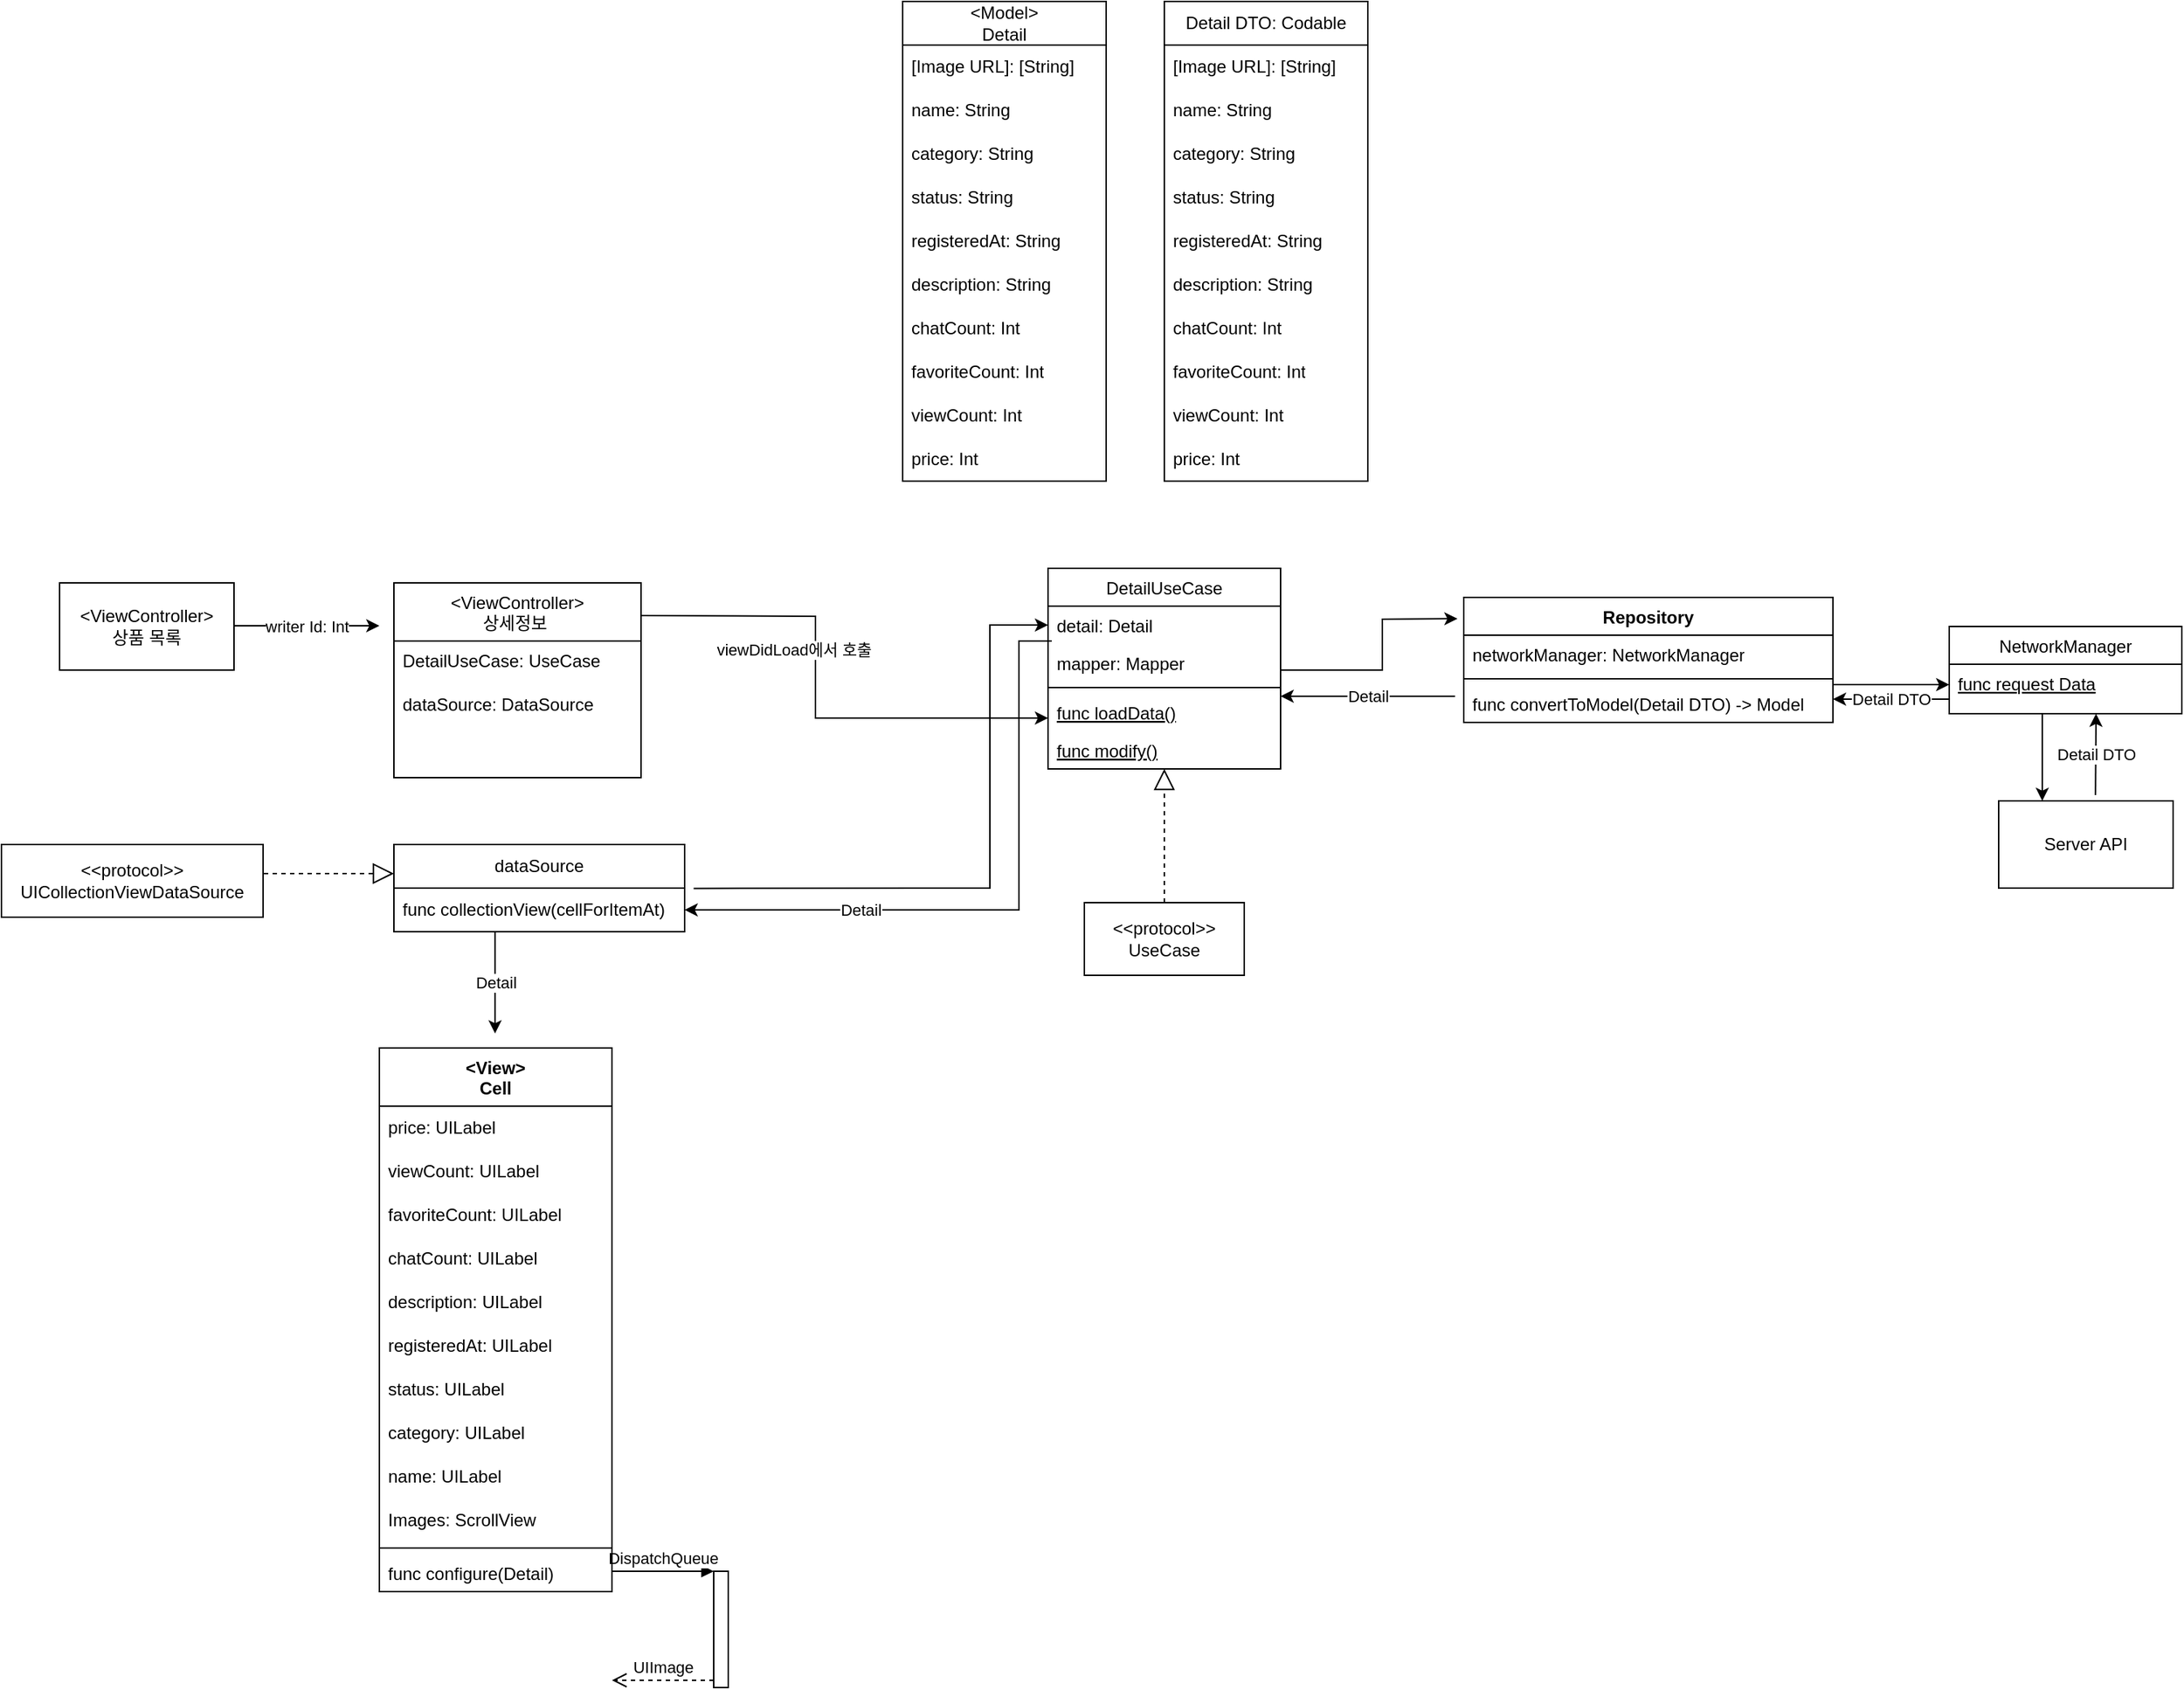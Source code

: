 <mxfile version="21.3.2" type="github">
  <diagram id="C5RBs43oDa-KdzZeNtuy" name="Page-1">
    <mxGraphModel dx="1418" dy="720" grid="1" gridSize="10" guides="1" tooltips="1" connect="1" arrows="1" fold="1" page="1" pageScale="1" pageWidth="827" pageHeight="1169" math="0" shadow="0">
      <root>
        <mxCell id="WIyWlLk6GJQsqaUBKTNV-0" />
        <mxCell id="WIyWlLk6GJQsqaUBKTNV-1" parent="WIyWlLk6GJQsqaUBKTNV-0" />
        <mxCell id="mG0aYbefRBXaxHz0s04s-0" value="&lt;ViewController&gt;&#xa;상세정보 " style="swimlane;fontStyle=0;align=center;verticalAlign=top;childLayout=stackLayout;horizontal=1;startSize=40;horizontalStack=0;resizeParent=1;resizeLast=0;collapsible=1;marginBottom=0;rounded=0;shadow=0;strokeWidth=1;" vertex="1" parent="WIyWlLk6GJQsqaUBKTNV-1">
          <mxGeometry x="270" y="600" width="170" height="134" as="geometry">
            <mxRectangle x="550" y="140" width="160" height="26" as="alternateBounds" />
          </mxGeometry>
        </mxCell>
        <mxCell id="mG0aYbefRBXaxHz0s04s-1" value="DetailUseCase: UseCase" style="text;align=left;verticalAlign=top;spacingLeft=4;spacingRight=4;overflow=hidden;rotatable=0;points=[[0,0.5],[1,0.5]];portConstraint=eastwest;" vertex="1" parent="mG0aYbefRBXaxHz0s04s-0">
          <mxGeometry y="40" width="170" height="30" as="geometry" />
        </mxCell>
        <mxCell id="mG0aYbefRBXaxHz0s04s-82" value="dataSource: DataSource" style="text;align=left;verticalAlign=top;spacingLeft=4;spacingRight=4;overflow=hidden;rotatable=0;points=[[0,0.5],[1,0.5]];portConstraint=eastwest;" vertex="1" parent="mG0aYbefRBXaxHz0s04s-0">
          <mxGeometry y="70" width="170" height="30" as="geometry" />
        </mxCell>
        <mxCell id="mG0aYbefRBXaxHz0s04s-10" value="&amp;lt;ViewController&amp;gt;&lt;br&gt;상품 목록" style="rounded=0;whiteSpace=wrap;html=1;" vertex="1" parent="WIyWlLk6GJQsqaUBKTNV-1">
          <mxGeometry x="40" y="600" width="120" height="60" as="geometry" />
        </mxCell>
        <mxCell id="mG0aYbefRBXaxHz0s04s-11" value="" style="endArrow=classic;html=1;rounded=0;" edge="1" parent="WIyWlLk6GJQsqaUBKTNV-1">
          <mxGeometry relative="1" as="geometry">
            <mxPoint x="160" y="629.5" as="sourcePoint" />
            <mxPoint x="260" y="629.5" as="targetPoint" />
          </mxGeometry>
        </mxCell>
        <mxCell id="mG0aYbefRBXaxHz0s04s-12" value="writer Id: Int" style="edgeLabel;resizable=0;html=1;align=center;verticalAlign=middle;" connectable="0" vertex="1" parent="mG0aYbefRBXaxHz0s04s-11">
          <mxGeometry relative="1" as="geometry" />
        </mxCell>
        <mxCell id="mG0aYbefRBXaxHz0s04s-13" value="DetailUseCase" style="swimlane;fontStyle=0;align=center;verticalAlign=top;childLayout=stackLayout;horizontal=1;startSize=26;horizontalStack=0;resizeParent=1;resizeLast=0;collapsible=1;marginBottom=0;rounded=0;shadow=0;strokeWidth=1;" vertex="1" parent="WIyWlLk6GJQsqaUBKTNV-1">
          <mxGeometry x="720" y="590" width="160" height="138" as="geometry">
            <mxRectangle x="130" y="380" width="160" height="26" as="alternateBounds" />
          </mxGeometry>
        </mxCell>
        <mxCell id="mG0aYbefRBXaxHz0s04s-14" value="detail: Detail" style="text;align=left;verticalAlign=top;spacingLeft=4;spacingRight=4;overflow=hidden;rotatable=0;points=[[0,0.5],[1,0.5]];portConstraint=eastwest;" vertex="1" parent="mG0aYbefRBXaxHz0s04s-13">
          <mxGeometry y="26" width="160" height="26" as="geometry" />
        </mxCell>
        <mxCell id="mG0aYbefRBXaxHz0s04s-153" value="mapper: Mapper" style="text;strokeColor=none;fillColor=none;align=left;verticalAlign=top;spacingLeft=4;spacingRight=4;overflow=hidden;rotatable=0;points=[[0,0.5],[1,0.5]];portConstraint=eastwest;whiteSpace=wrap;html=1;" vertex="1" parent="mG0aYbefRBXaxHz0s04s-13">
          <mxGeometry y="52" width="160" height="26" as="geometry" />
        </mxCell>
        <mxCell id="mG0aYbefRBXaxHz0s04s-16" value="" style="line;html=1;strokeWidth=1;align=left;verticalAlign=middle;spacingTop=-1;spacingLeft=3;spacingRight=3;rotatable=0;labelPosition=right;points=[];portConstraint=eastwest;" vertex="1" parent="mG0aYbefRBXaxHz0s04s-13">
          <mxGeometry y="78" width="160" height="8" as="geometry" />
        </mxCell>
        <mxCell id="mG0aYbefRBXaxHz0s04s-17" value="func loadData()" style="text;align=left;verticalAlign=top;spacingLeft=4;spacingRight=4;overflow=hidden;rotatable=0;points=[[0,0.5],[1,0.5]];portConstraint=eastwest;fontStyle=4" vertex="1" parent="mG0aYbefRBXaxHz0s04s-13">
          <mxGeometry y="86" width="160" height="26" as="geometry" />
        </mxCell>
        <mxCell id="mG0aYbefRBXaxHz0s04s-126" value="func modify()" style="text;align=left;verticalAlign=top;spacingLeft=4;spacingRight=4;overflow=hidden;rotatable=0;points=[[0,0.5],[1,0.5]];portConstraint=eastwest;fontStyle=4" vertex="1" parent="mG0aYbefRBXaxHz0s04s-13">
          <mxGeometry y="112" width="160" height="26" as="geometry" />
        </mxCell>
        <mxCell id="mG0aYbefRBXaxHz0s04s-156" value="" style="endArrow=block;dashed=1;endFill=0;endSize=12;html=1;rounded=0;exitX=0.5;exitY=0;exitDx=0;exitDy=0;" edge="1" parent="mG0aYbefRBXaxHz0s04s-13" source="mG0aYbefRBXaxHz0s04s-154">
          <mxGeometry width="160" relative="1" as="geometry">
            <mxPoint x="-80" y="138" as="sourcePoint" />
            <mxPoint x="80" y="138" as="targetPoint" />
          </mxGeometry>
        </mxCell>
        <mxCell id="mG0aYbefRBXaxHz0s04s-20" value="NetworkManager" style="swimlane;fontStyle=0;align=center;verticalAlign=top;childLayout=stackLayout;horizontal=1;startSize=26;horizontalStack=0;resizeParent=1;resizeLast=0;collapsible=1;marginBottom=0;rounded=0;shadow=0;strokeWidth=1;" vertex="1" parent="WIyWlLk6GJQsqaUBKTNV-1">
          <mxGeometry x="1340" y="630" width="160" height="60" as="geometry">
            <mxRectangle x="130" y="380" width="160" height="26" as="alternateBounds" />
          </mxGeometry>
        </mxCell>
        <mxCell id="mG0aYbefRBXaxHz0s04s-24" value="func request Data" style="text;align=left;verticalAlign=top;spacingLeft=4;spacingRight=4;overflow=hidden;rotatable=0;points=[[0,0.5],[1,0.5]];portConstraint=eastwest;fontStyle=4" vertex="1" parent="mG0aYbefRBXaxHz0s04s-20">
          <mxGeometry y="26" width="160" height="26" as="geometry" />
        </mxCell>
        <mxCell id="mG0aYbefRBXaxHz0s04s-26" value="" style="endArrow=classic;html=1;rounded=0;" edge="1" parent="WIyWlLk6GJQsqaUBKTNV-1">
          <mxGeometry width="50" height="50" relative="1" as="geometry">
            <mxPoint x="1260" y="670" as="sourcePoint" />
            <mxPoint x="1340" y="670" as="targetPoint" />
          </mxGeometry>
        </mxCell>
        <mxCell id="mG0aYbefRBXaxHz0s04s-29" value="Server API" style="rounded=0;whiteSpace=wrap;html=1;" vertex="1" parent="WIyWlLk6GJQsqaUBKTNV-1">
          <mxGeometry x="1374" y="750" width="120" height="60" as="geometry" />
        </mxCell>
        <mxCell id="mG0aYbefRBXaxHz0s04s-30" value="" style="endArrow=classic;html=1;rounded=0;entryX=0.25;entryY=0;entryDx=0;entryDy=0;" edge="1" parent="WIyWlLk6GJQsqaUBKTNV-1" target="mG0aYbefRBXaxHz0s04s-29">
          <mxGeometry width="50" height="50" relative="1" as="geometry">
            <mxPoint x="1404" y="690" as="sourcePoint" />
            <mxPoint x="1464" y="710" as="targetPoint" />
            <Array as="points">
              <mxPoint x="1404" y="720" />
            </Array>
          </mxGeometry>
        </mxCell>
        <mxCell id="mG0aYbefRBXaxHz0s04s-32" value="Detail DTO: Codable" style="swimlane;fontStyle=0;childLayout=stackLayout;horizontal=1;startSize=30;horizontalStack=0;resizeParent=1;resizeParentMax=0;resizeLast=0;collapsible=1;marginBottom=0;whiteSpace=wrap;html=1;" vertex="1" parent="WIyWlLk6GJQsqaUBKTNV-1">
          <mxGeometry x="800" y="200" width="140" height="330" as="geometry" />
        </mxCell>
        <mxCell id="mG0aYbefRBXaxHz0s04s-33" value="[Image URL]: [String]" style="text;strokeColor=none;fillColor=none;align=left;verticalAlign=middle;spacingLeft=4;spacingRight=4;overflow=hidden;points=[[0,0.5],[1,0.5]];portConstraint=eastwest;rotatable=0;whiteSpace=wrap;html=1;" vertex="1" parent="mG0aYbefRBXaxHz0s04s-32">
          <mxGeometry y="30" width="140" height="30" as="geometry" />
        </mxCell>
        <mxCell id="mG0aYbefRBXaxHz0s04s-34" value="name: String" style="text;strokeColor=none;fillColor=none;align=left;verticalAlign=middle;spacingLeft=4;spacingRight=4;overflow=hidden;points=[[0,0.5],[1,0.5]];portConstraint=eastwest;rotatable=0;whiteSpace=wrap;html=1;" vertex="1" parent="mG0aYbefRBXaxHz0s04s-32">
          <mxGeometry y="60" width="140" height="30" as="geometry" />
        </mxCell>
        <mxCell id="mG0aYbefRBXaxHz0s04s-42" value="category: String" style="text;strokeColor=none;fillColor=none;align=left;verticalAlign=middle;spacingLeft=4;spacingRight=4;overflow=hidden;points=[[0,0.5],[1,0.5]];portConstraint=eastwest;rotatable=0;whiteSpace=wrap;html=1;" vertex="1" parent="mG0aYbefRBXaxHz0s04s-32">
          <mxGeometry y="90" width="140" height="30" as="geometry" />
        </mxCell>
        <mxCell id="mG0aYbefRBXaxHz0s04s-35" value="status: String" style="text;strokeColor=none;fillColor=none;align=left;verticalAlign=middle;spacingLeft=4;spacingRight=4;overflow=hidden;points=[[0,0.5],[1,0.5]];portConstraint=eastwest;rotatable=0;whiteSpace=wrap;html=1;" vertex="1" parent="mG0aYbefRBXaxHz0s04s-32">
          <mxGeometry y="120" width="140" height="30" as="geometry" />
        </mxCell>
        <mxCell id="mG0aYbefRBXaxHz0s04s-36" value="registeredAt: String" style="text;strokeColor=none;fillColor=none;align=left;verticalAlign=middle;spacingLeft=4;spacingRight=4;overflow=hidden;points=[[0,0.5],[1,0.5]];portConstraint=eastwest;rotatable=0;whiteSpace=wrap;html=1;" vertex="1" parent="mG0aYbefRBXaxHz0s04s-32">
          <mxGeometry y="150" width="140" height="30" as="geometry" />
        </mxCell>
        <mxCell id="mG0aYbefRBXaxHz0s04s-37" value="description: String" style="text;strokeColor=none;fillColor=none;align=left;verticalAlign=middle;spacingLeft=4;spacingRight=4;overflow=hidden;points=[[0,0.5],[1,0.5]];portConstraint=eastwest;rotatable=0;whiteSpace=wrap;html=1;" vertex="1" parent="mG0aYbefRBXaxHz0s04s-32">
          <mxGeometry y="180" width="140" height="30" as="geometry" />
        </mxCell>
        <mxCell id="mG0aYbefRBXaxHz0s04s-38" value="chatCount: Int" style="text;strokeColor=none;fillColor=none;align=left;verticalAlign=middle;spacingLeft=4;spacingRight=4;overflow=hidden;points=[[0,0.5],[1,0.5]];portConstraint=eastwest;rotatable=0;whiteSpace=wrap;html=1;" vertex="1" parent="mG0aYbefRBXaxHz0s04s-32">
          <mxGeometry y="210" width="140" height="30" as="geometry" />
        </mxCell>
        <mxCell id="mG0aYbefRBXaxHz0s04s-39" value="favoriteCount: Int" style="text;strokeColor=none;fillColor=none;align=left;verticalAlign=middle;spacingLeft=4;spacingRight=4;overflow=hidden;points=[[0,0.5],[1,0.5]];portConstraint=eastwest;rotatable=0;whiteSpace=wrap;html=1;" vertex="1" parent="mG0aYbefRBXaxHz0s04s-32">
          <mxGeometry y="240" width="140" height="30" as="geometry" />
        </mxCell>
        <mxCell id="mG0aYbefRBXaxHz0s04s-40" value="viewCount: Int" style="text;strokeColor=none;fillColor=none;align=left;verticalAlign=middle;spacingLeft=4;spacingRight=4;overflow=hidden;points=[[0,0.5],[1,0.5]];portConstraint=eastwest;rotatable=0;whiteSpace=wrap;html=1;" vertex="1" parent="mG0aYbefRBXaxHz0s04s-32">
          <mxGeometry y="270" width="140" height="30" as="geometry" />
        </mxCell>
        <mxCell id="mG0aYbefRBXaxHz0s04s-41" value="price: Int" style="text;strokeColor=none;fillColor=none;align=left;verticalAlign=middle;spacingLeft=4;spacingRight=4;overflow=hidden;points=[[0,0.5],[1,0.5]];portConstraint=eastwest;rotatable=0;whiteSpace=wrap;html=1;" vertex="1" parent="mG0aYbefRBXaxHz0s04s-32">
          <mxGeometry y="300" width="140" height="30" as="geometry" />
        </mxCell>
        <mxCell id="mG0aYbefRBXaxHz0s04s-43" value="" style="endArrow=classic;html=1;rounded=0;" edge="1" parent="WIyWlLk6GJQsqaUBKTNV-1">
          <mxGeometry relative="1" as="geometry">
            <mxPoint x="1340" y="680" as="sourcePoint" />
            <mxPoint x="1260" y="680" as="targetPoint" />
          </mxGeometry>
        </mxCell>
        <mxCell id="mG0aYbefRBXaxHz0s04s-44" value="Detail DTO" style="edgeLabel;resizable=0;html=1;align=center;verticalAlign=middle;" connectable="0" vertex="1" parent="mG0aYbefRBXaxHz0s04s-43">
          <mxGeometry relative="1" as="geometry" />
        </mxCell>
        <mxCell id="mG0aYbefRBXaxHz0s04s-45" value="" style="endArrow=classic;html=1;rounded=0;exitX=0.555;exitY=-0.066;exitDx=0;exitDy=0;exitPerimeter=0;" edge="1" parent="WIyWlLk6GJQsqaUBKTNV-1" source="mG0aYbefRBXaxHz0s04s-29">
          <mxGeometry relative="1" as="geometry">
            <mxPoint x="1441" y="780" as="sourcePoint" />
            <mxPoint x="1441" y="690" as="targetPoint" />
          </mxGeometry>
        </mxCell>
        <mxCell id="mG0aYbefRBXaxHz0s04s-46" value="Detail DTO" style="edgeLabel;resizable=0;html=1;align=center;verticalAlign=middle;" connectable="0" vertex="1" parent="mG0aYbefRBXaxHz0s04s-45">
          <mxGeometry relative="1" as="geometry" />
        </mxCell>
        <mxCell id="mG0aYbefRBXaxHz0s04s-77" value="" style="endArrow=classic;html=1;rounded=0;exitX=1.002;exitY=0.168;exitDx=0;exitDy=0;exitPerimeter=0;" edge="1" parent="WIyWlLk6GJQsqaUBKTNV-1" source="mG0aYbefRBXaxHz0s04s-0">
          <mxGeometry relative="1" as="geometry">
            <mxPoint x="440" y="660" as="sourcePoint" />
            <mxPoint x="720" y="693" as="targetPoint" />
            <Array as="points">
              <mxPoint x="560" y="623" />
              <mxPoint x="560" y="693" />
            </Array>
          </mxGeometry>
        </mxCell>
        <mxCell id="mG0aYbefRBXaxHz0s04s-78" value="viewDidLoad에서 호출" style="edgeLabel;resizable=0;html=1;align=center;verticalAlign=middle;" connectable="0" vertex="1" parent="mG0aYbefRBXaxHz0s04s-77">
          <mxGeometry relative="1" as="geometry">
            <mxPoint x="-15" y="-33" as="offset" />
          </mxGeometry>
        </mxCell>
        <mxCell id="mG0aYbefRBXaxHz0s04s-84" value="dataSource" style="swimlane;fontStyle=0;childLayout=stackLayout;horizontal=1;startSize=30;horizontalStack=0;resizeParent=1;resizeParentMax=0;resizeLast=0;collapsible=1;marginBottom=0;whiteSpace=wrap;html=1;" vertex="1" parent="WIyWlLk6GJQsqaUBKTNV-1">
          <mxGeometry x="270" y="780" width="200" height="60" as="geometry" />
        </mxCell>
        <mxCell id="mG0aYbefRBXaxHz0s04s-85" value="func collectionView(cellForItemAt)" style="text;strokeColor=none;fillColor=none;align=left;verticalAlign=middle;spacingLeft=4;spacingRight=4;overflow=hidden;points=[[0,0.5],[1,0.5]];portConstraint=eastwest;rotatable=0;whiteSpace=wrap;html=1;" vertex="1" parent="mG0aYbefRBXaxHz0s04s-84">
          <mxGeometry y="30" width="200" height="30" as="geometry" />
        </mxCell>
        <mxCell id="mG0aYbefRBXaxHz0s04s-88" value="" style="endArrow=classic;html=1;rounded=0;entryX=0;entryY=0.5;entryDx=0;entryDy=0;exitX=1.031;exitY=0.007;exitDx=0;exitDy=0;exitPerimeter=0;" edge="1" parent="WIyWlLk6GJQsqaUBKTNV-1" source="mG0aYbefRBXaxHz0s04s-85" target="mG0aYbefRBXaxHz0s04s-14">
          <mxGeometry width="50" height="50" relative="1" as="geometry">
            <mxPoint x="420" y="810" as="sourcePoint" />
            <mxPoint x="680" y="630" as="targetPoint" />
            <Array as="points">
              <mxPoint x="680" y="810" />
              <mxPoint x="680" y="629" />
            </Array>
          </mxGeometry>
        </mxCell>
        <mxCell id="mG0aYbefRBXaxHz0s04s-90" value="" style="endArrow=block;dashed=1;endFill=0;endSize=12;html=1;rounded=0;exitX=1.003;exitY=0.4;exitDx=0;exitDy=0;exitPerimeter=0;" edge="1" parent="WIyWlLk6GJQsqaUBKTNV-1" source="mG0aYbefRBXaxHz0s04s-137">
          <mxGeometry width="160" relative="1" as="geometry">
            <mxPoint x="190" y="800" as="sourcePoint" />
            <mxPoint x="270" y="800" as="targetPoint" />
            <Array as="points">
              <mxPoint x="270" y="800" />
            </Array>
          </mxGeometry>
        </mxCell>
        <mxCell id="mG0aYbefRBXaxHz0s04s-94" value="" style="endArrow=classic;html=1;rounded=0;entryX=1;entryY=0.5;entryDx=0;entryDy=0;exitX=0.016;exitY=0.923;exitDx=0;exitDy=0;exitPerimeter=0;" edge="1" parent="WIyWlLk6GJQsqaUBKTNV-1" source="mG0aYbefRBXaxHz0s04s-14" target="mG0aYbefRBXaxHz0s04s-85">
          <mxGeometry relative="1" as="geometry">
            <mxPoint x="720" y="634.58" as="sourcePoint" />
            <mxPoint x="700" y="830" as="targetPoint" />
            <Array as="points">
              <mxPoint x="700" y="640" />
              <mxPoint x="700" y="825" />
            </Array>
          </mxGeometry>
        </mxCell>
        <mxCell id="mG0aYbefRBXaxHz0s04s-95" value="Detail" style="edgeLabel;resizable=0;html=1;align=center;verticalAlign=middle;" connectable="0" vertex="1" parent="mG0aYbefRBXaxHz0s04s-94">
          <mxGeometry relative="1" as="geometry">
            <mxPoint x="-98" as="offset" />
          </mxGeometry>
        </mxCell>
        <mxCell id="mG0aYbefRBXaxHz0s04s-104" value="" style="endArrow=classic;html=1;rounded=0;" edge="1" parent="WIyWlLk6GJQsqaUBKTNV-1">
          <mxGeometry relative="1" as="geometry">
            <mxPoint x="339.58" y="840" as="sourcePoint" />
            <mxPoint x="339.58" y="910" as="targetPoint" />
          </mxGeometry>
        </mxCell>
        <mxCell id="mG0aYbefRBXaxHz0s04s-105" value="Detail" style="edgeLabel;resizable=0;html=1;align=center;verticalAlign=middle;" connectable="0" vertex="1" parent="mG0aYbefRBXaxHz0s04s-104">
          <mxGeometry relative="1" as="geometry" />
        </mxCell>
        <mxCell id="mG0aYbefRBXaxHz0s04s-107" value="&amp;lt;Model&amp;gt;&lt;br&gt;Detail" style="swimlane;fontStyle=0;childLayout=stackLayout;horizontal=1;startSize=30;horizontalStack=0;resizeParent=1;resizeParentMax=0;resizeLast=0;collapsible=1;marginBottom=0;whiteSpace=wrap;html=1;" vertex="1" parent="WIyWlLk6GJQsqaUBKTNV-1">
          <mxGeometry x="620" y="200" width="140" height="330" as="geometry" />
        </mxCell>
        <mxCell id="mG0aYbefRBXaxHz0s04s-108" value="[Image URL]: [String]" style="text;strokeColor=none;fillColor=none;align=left;verticalAlign=middle;spacingLeft=4;spacingRight=4;overflow=hidden;points=[[0,0.5],[1,0.5]];portConstraint=eastwest;rotatable=0;whiteSpace=wrap;html=1;" vertex="1" parent="mG0aYbefRBXaxHz0s04s-107">
          <mxGeometry y="30" width="140" height="30" as="geometry" />
        </mxCell>
        <mxCell id="mG0aYbefRBXaxHz0s04s-109" value="name: String" style="text;strokeColor=none;fillColor=none;align=left;verticalAlign=middle;spacingLeft=4;spacingRight=4;overflow=hidden;points=[[0,0.5],[1,0.5]];portConstraint=eastwest;rotatable=0;whiteSpace=wrap;html=1;" vertex="1" parent="mG0aYbefRBXaxHz0s04s-107">
          <mxGeometry y="60" width="140" height="30" as="geometry" />
        </mxCell>
        <mxCell id="mG0aYbefRBXaxHz0s04s-110" value="category: String" style="text;strokeColor=none;fillColor=none;align=left;verticalAlign=middle;spacingLeft=4;spacingRight=4;overflow=hidden;points=[[0,0.5],[1,0.5]];portConstraint=eastwest;rotatable=0;whiteSpace=wrap;html=1;" vertex="1" parent="mG0aYbefRBXaxHz0s04s-107">
          <mxGeometry y="90" width="140" height="30" as="geometry" />
        </mxCell>
        <mxCell id="mG0aYbefRBXaxHz0s04s-111" value="status: String" style="text;strokeColor=none;fillColor=none;align=left;verticalAlign=middle;spacingLeft=4;spacingRight=4;overflow=hidden;points=[[0,0.5],[1,0.5]];portConstraint=eastwest;rotatable=0;whiteSpace=wrap;html=1;" vertex="1" parent="mG0aYbefRBXaxHz0s04s-107">
          <mxGeometry y="120" width="140" height="30" as="geometry" />
        </mxCell>
        <mxCell id="mG0aYbefRBXaxHz0s04s-112" value="registeredAt: String" style="text;strokeColor=none;fillColor=none;align=left;verticalAlign=middle;spacingLeft=4;spacingRight=4;overflow=hidden;points=[[0,0.5],[1,0.5]];portConstraint=eastwest;rotatable=0;whiteSpace=wrap;html=1;" vertex="1" parent="mG0aYbefRBXaxHz0s04s-107">
          <mxGeometry y="150" width="140" height="30" as="geometry" />
        </mxCell>
        <mxCell id="mG0aYbefRBXaxHz0s04s-113" value="description: String" style="text;strokeColor=none;fillColor=none;align=left;verticalAlign=middle;spacingLeft=4;spacingRight=4;overflow=hidden;points=[[0,0.5],[1,0.5]];portConstraint=eastwest;rotatable=0;whiteSpace=wrap;html=1;" vertex="1" parent="mG0aYbefRBXaxHz0s04s-107">
          <mxGeometry y="180" width="140" height="30" as="geometry" />
        </mxCell>
        <mxCell id="mG0aYbefRBXaxHz0s04s-114" value="chatCount: Int" style="text;strokeColor=none;fillColor=none;align=left;verticalAlign=middle;spacingLeft=4;spacingRight=4;overflow=hidden;points=[[0,0.5],[1,0.5]];portConstraint=eastwest;rotatable=0;whiteSpace=wrap;html=1;" vertex="1" parent="mG0aYbefRBXaxHz0s04s-107">
          <mxGeometry y="210" width="140" height="30" as="geometry" />
        </mxCell>
        <mxCell id="mG0aYbefRBXaxHz0s04s-115" value="favoriteCount: Int" style="text;strokeColor=none;fillColor=none;align=left;verticalAlign=middle;spacingLeft=4;spacingRight=4;overflow=hidden;points=[[0,0.5],[1,0.5]];portConstraint=eastwest;rotatable=0;whiteSpace=wrap;html=1;" vertex="1" parent="mG0aYbefRBXaxHz0s04s-107">
          <mxGeometry y="240" width="140" height="30" as="geometry" />
        </mxCell>
        <mxCell id="mG0aYbefRBXaxHz0s04s-116" value="viewCount: Int" style="text;strokeColor=none;fillColor=none;align=left;verticalAlign=middle;spacingLeft=4;spacingRight=4;overflow=hidden;points=[[0,0.5],[1,0.5]];portConstraint=eastwest;rotatable=0;whiteSpace=wrap;html=1;" vertex="1" parent="mG0aYbefRBXaxHz0s04s-107">
          <mxGeometry y="270" width="140" height="30" as="geometry" />
        </mxCell>
        <mxCell id="mG0aYbefRBXaxHz0s04s-117" value="price: Int" style="text;strokeColor=none;fillColor=none;align=left;verticalAlign=middle;spacingLeft=4;spacingRight=4;overflow=hidden;points=[[0,0.5],[1,0.5]];portConstraint=eastwest;rotatable=0;whiteSpace=wrap;html=1;" vertex="1" parent="mG0aYbefRBXaxHz0s04s-107">
          <mxGeometry y="300" width="140" height="30" as="geometry" />
        </mxCell>
        <mxCell id="mG0aYbefRBXaxHz0s04s-118" value="Repository" style="swimlane;fontStyle=1;align=center;verticalAlign=top;childLayout=stackLayout;horizontal=1;startSize=26;horizontalStack=0;resizeParent=1;resizeParentMax=0;resizeLast=0;collapsible=1;marginBottom=0;whiteSpace=wrap;html=1;" vertex="1" parent="WIyWlLk6GJQsqaUBKTNV-1">
          <mxGeometry x="1006" y="610" width="254" height="86" as="geometry" />
        </mxCell>
        <mxCell id="mG0aYbefRBXaxHz0s04s-119" value="networkManager: NetworkManager" style="text;strokeColor=none;fillColor=none;align=left;verticalAlign=top;spacingLeft=4;spacingRight=4;overflow=hidden;rotatable=0;points=[[0,0.5],[1,0.5]];portConstraint=eastwest;whiteSpace=wrap;html=1;" vertex="1" parent="mG0aYbefRBXaxHz0s04s-118">
          <mxGeometry y="26" width="254" height="26" as="geometry" />
        </mxCell>
        <mxCell id="mG0aYbefRBXaxHz0s04s-120" value="" style="line;strokeWidth=1;fillColor=none;align=left;verticalAlign=middle;spacingTop=-1;spacingLeft=3;spacingRight=3;rotatable=0;labelPosition=right;points=[];portConstraint=eastwest;strokeColor=inherit;" vertex="1" parent="mG0aYbefRBXaxHz0s04s-118">
          <mxGeometry y="52" width="254" height="8" as="geometry" />
        </mxCell>
        <mxCell id="mG0aYbefRBXaxHz0s04s-121" value="func convertToModel(Detail DTO) -&amp;gt; Model" style="text;strokeColor=none;fillColor=none;align=left;verticalAlign=top;spacingLeft=4;spacingRight=4;overflow=hidden;rotatable=0;points=[[0,0.5],[1,0.5]];portConstraint=eastwest;whiteSpace=wrap;html=1;" vertex="1" parent="mG0aYbefRBXaxHz0s04s-118">
          <mxGeometry y="60" width="254" height="26" as="geometry" />
        </mxCell>
        <mxCell id="mG0aYbefRBXaxHz0s04s-122" value="" style="endArrow=classic;html=1;rounded=0;entryX=-0.017;entryY=0.17;entryDx=0;entryDy=0;entryPerimeter=0;" edge="1" parent="WIyWlLk6GJQsqaUBKTNV-1" target="mG0aYbefRBXaxHz0s04s-118">
          <mxGeometry width="50" height="50" relative="1" as="geometry">
            <mxPoint x="880" y="660" as="sourcePoint" />
            <mxPoint x="1000" y="610" as="targetPoint" />
            <Array as="points">
              <mxPoint x="950" y="660" />
              <mxPoint x="950" y="625" />
            </Array>
          </mxGeometry>
        </mxCell>
        <mxCell id="mG0aYbefRBXaxHz0s04s-124" value="" style="endArrow=classic;html=1;rounded=0;" edge="1" parent="WIyWlLk6GJQsqaUBKTNV-1">
          <mxGeometry relative="1" as="geometry">
            <mxPoint x="1000" y="678" as="sourcePoint" />
            <mxPoint x="880" y="678.0" as="targetPoint" />
            <Array as="points" />
          </mxGeometry>
        </mxCell>
        <mxCell id="mG0aYbefRBXaxHz0s04s-125" value="Detail" style="edgeLabel;resizable=0;html=1;align=center;verticalAlign=middle;" connectable="0" vertex="1" parent="mG0aYbefRBXaxHz0s04s-124">
          <mxGeometry relative="1" as="geometry" />
        </mxCell>
        <mxCell id="mG0aYbefRBXaxHz0s04s-134" value="" style="html=1;points=[];perimeter=orthogonalPerimeter;outlineConnect=0;targetShapes=umlLifeline;portConstraint=eastwest;newEdgeStyle={&quot;edgeStyle&quot;:&quot;elbowEdgeStyle&quot;,&quot;elbow&quot;:&quot;vertical&quot;,&quot;curved&quot;:0,&quot;rounded&quot;:0};" vertex="1" parent="WIyWlLk6GJQsqaUBKTNV-1">
          <mxGeometry x="490" y="1280" width="10" height="80" as="geometry" />
        </mxCell>
        <mxCell id="mG0aYbefRBXaxHz0s04s-135" value="DispatchQueue" style="html=1;verticalAlign=bottom;endArrow=block;edgeStyle=elbowEdgeStyle;elbow=vertical;curved=0;rounded=0;" edge="1" target="mG0aYbefRBXaxHz0s04s-134" parent="WIyWlLk6GJQsqaUBKTNV-1">
          <mxGeometry relative="1" as="geometry">
            <mxPoint x="420" y="1280" as="sourcePoint" />
          </mxGeometry>
        </mxCell>
        <mxCell id="mG0aYbefRBXaxHz0s04s-136" value="UIImage" style="html=1;verticalAlign=bottom;endArrow=open;dashed=1;endSize=8;edgeStyle=elbowEdgeStyle;elbow=vertical;curved=0;rounded=0;" edge="1" source="mG0aYbefRBXaxHz0s04s-134" parent="WIyWlLk6GJQsqaUBKTNV-1">
          <mxGeometry relative="1" as="geometry">
            <mxPoint x="420" y="1355" as="targetPoint" />
            <mxPoint as="offset" />
          </mxGeometry>
        </mxCell>
        <mxCell id="mG0aYbefRBXaxHz0s04s-137" value="&amp;lt;&amp;lt;protocol&amp;gt;&amp;gt;&lt;br&gt;UICollectionViewDataSource" style="html=1;whiteSpace=wrap;" vertex="1" parent="WIyWlLk6GJQsqaUBKTNV-1">
          <mxGeometry y="780" width="180" height="50" as="geometry" />
        </mxCell>
        <mxCell id="mG0aYbefRBXaxHz0s04s-148" value="&amp;lt;View&amp;gt;&lt;br&gt;Cell" style="swimlane;fontStyle=1;align=center;verticalAlign=top;childLayout=stackLayout;horizontal=1;startSize=40;horizontalStack=0;resizeParent=1;resizeParentMax=0;resizeLast=0;collapsible=1;marginBottom=0;whiteSpace=wrap;html=1;" vertex="1" parent="WIyWlLk6GJQsqaUBKTNV-1">
          <mxGeometry x="260" y="920" width="160" height="374" as="geometry" />
        </mxCell>
        <mxCell id="mG0aYbefRBXaxHz0s04s-147" value="price: UILabel" style="text;strokeColor=none;fillColor=none;align=left;verticalAlign=middle;spacingLeft=4;spacingRight=4;overflow=hidden;points=[[0,0.5],[1,0.5]];portConstraint=eastwest;rotatable=0;whiteSpace=wrap;html=1;" vertex="1" parent="mG0aYbefRBXaxHz0s04s-148">
          <mxGeometry y="40" width="160" height="30" as="geometry" />
        </mxCell>
        <mxCell id="mG0aYbefRBXaxHz0s04s-146" value="viewCount: UILabel" style="text;strokeColor=none;fillColor=none;align=left;verticalAlign=middle;spacingLeft=4;spacingRight=4;overflow=hidden;points=[[0,0.5],[1,0.5]];portConstraint=eastwest;rotatable=0;whiteSpace=wrap;html=1;" vertex="1" parent="mG0aYbefRBXaxHz0s04s-148">
          <mxGeometry y="70" width="160" height="30" as="geometry" />
        </mxCell>
        <mxCell id="mG0aYbefRBXaxHz0s04s-145" value="favoriteCount: UILabel" style="text;strokeColor=none;fillColor=none;align=left;verticalAlign=middle;spacingLeft=4;spacingRight=4;overflow=hidden;points=[[0,0.5],[1,0.5]];portConstraint=eastwest;rotatable=0;whiteSpace=wrap;html=1;" vertex="1" parent="mG0aYbefRBXaxHz0s04s-148">
          <mxGeometry y="100" width="160" height="30" as="geometry" />
        </mxCell>
        <mxCell id="mG0aYbefRBXaxHz0s04s-144" value="chatCount: UILabel" style="text;strokeColor=none;fillColor=none;align=left;verticalAlign=middle;spacingLeft=4;spacingRight=4;overflow=hidden;points=[[0,0.5],[1,0.5]];portConstraint=eastwest;rotatable=0;whiteSpace=wrap;html=1;" vertex="1" parent="mG0aYbefRBXaxHz0s04s-148">
          <mxGeometry y="130" width="160" height="30" as="geometry" />
        </mxCell>
        <mxCell id="mG0aYbefRBXaxHz0s04s-143" value="description: UILabel" style="text;strokeColor=none;fillColor=none;align=left;verticalAlign=middle;spacingLeft=4;spacingRight=4;overflow=hidden;points=[[0,0.5],[1,0.5]];portConstraint=eastwest;rotatable=0;whiteSpace=wrap;html=1;" vertex="1" parent="mG0aYbefRBXaxHz0s04s-148">
          <mxGeometry y="160" width="160" height="30" as="geometry" />
        </mxCell>
        <mxCell id="mG0aYbefRBXaxHz0s04s-142" value="registeredAt: UILabel" style="text;strokeColor=none;fillColor=none;align=left;verticalAlign=middle;spacingLeft=4;spacingRight=4;overflow=hidden;points=[[0,0.5],[1,0.5]];portConstraint=eastwest;rotatable=0;whiteSpace=wrap;html=1;" vertex="1" parent="mG0aYbefRBXaxHz0s04s-148">
          <mxGeometry y="190" width="160" height="30" as="geometry" />
        </mxCell>
        <mxCell id="mG0aYbefRBXaxHz0s04s-141" value="status: UILabel" style="text;strokeColor=none;fillColor=none;align=left;verticalAlign=middle;spacingLeft=4;spacingRight=4;overflow=hidden;points=[[0,0.5],[1,0.5]];portConstraint=eastwest;rotatable=0;whiteSpace=wrap;html=1;" vertex="1" parent="mG0aYbefRBXaxHz0s04s-148">
          <mxGeometry y="220" width="160" height="30" as="geometry" />
        </mxCell>
        <mxCell id="mG0aYbefRBXaxHz0s04s-140" value="category: UILabel" style="text;strokeColor=none;fillColor=none;align=left;verticalAlign=middle;spacingLeft=4;spacingRight=4;overflow=hidden;points=[[0,0.5],[1,0.5]];portConstraint=eastwest;rotatable=0;whiteSpace=wrap;html=1;" vertex="1" parent="mG0aYbefRBXaxHz0s04s-148">
          <mxGeometry y="250" width="160" height="30" as="geometry" />
        </mxCell>
        <mxCell id="mG0aYbefRBXaxHz0s04s-139" value="name: UILabel" style="text;strokeColor=none;fillColor=none;align=left;verticalAlign=middle;spacingLeft=4;spacingRight=4;overflow=hidden;points=[[0,0.5],[1,0.5]];portConstraint=eastwest;rotatable=0;whiteSpace=wrap;html=1;" vertex="1" parent="mG0aYbefRBXaxHz0s04s-148">
          <mxGeometry y="280" width="160" height="30" as="geometry" />
        </mxCell>
        <mxCell id="mG0aYbefRBXaxHz0s04s-138" value="Images: ScrollView" style="text;strokeColor=none;fillColor=none;align=left;verticalAlign=middle;spacingLeft=4;spacingRight=4;overflow=hidden;points=[[0,0.5],[1,0.5]];portConstraint=eastwest;rotatable=0;whiteSpace=wrap;html=1;" vertex="1" parent="mG0aYbefRBXaxHz0s04s-148">
          <mxGeometry y="310" width="160" height="30" as="geometry" />
        </mxCell>
        <mxCell id="mG0aYbefRBXaxHz0s04s-150" value="" style="line;strokeWidth=1;fillColor=none;align=left;verticalAlign=middle;spacingTop=-1;spacingLeft=3;spacingRight=3;rotatable=0;labelPosition=right;points=[];portConstraint=eastwest;strokeColor=inherit;" vertex="1" parent="mG0aYbefRBXaxHz0s04s-148">
          <mxGeometry y="340" width="160" height="8" as="geometry" />
        </mxCell>
        <mxCell id="mG0aYbefRBXaxHz0s04s-151" value="func configure(Detail)" style="text;strokeColor=none;fillColor=none;align=left;verticalAlign=top;spacingLeft=4;spacingRight=4;overflow=hidden;rotatable=0;points=[[0,0.5],[1,0.5]];portConstraint=eastwest;whiteSpace=wrap;html=1;" vertex="1" parent="mG0aYbefRBXaxHz0s04s-148">
          <mxGeometry y="348" width="160" height="26" as="geometry" />
        </mxCell>
        <mxCell id="mG0aYbefRBXaxHz0s04s-154" value="&amp;lt;&amp;lt;protocol&amp;gt;&amp;gt;&lt;br&gt;UseCase" style="html=1;whiteSpace=wrap;" vertex="1" parent="WIyWlLk6GJQsqaUBKTNV-1">
          <mxGeometry x="745" y="820" width="110" height="50" as="geometry" />
        </mxCell>
      </root>
    </mxGraphModel>
  </diagram>
</mxfile>
